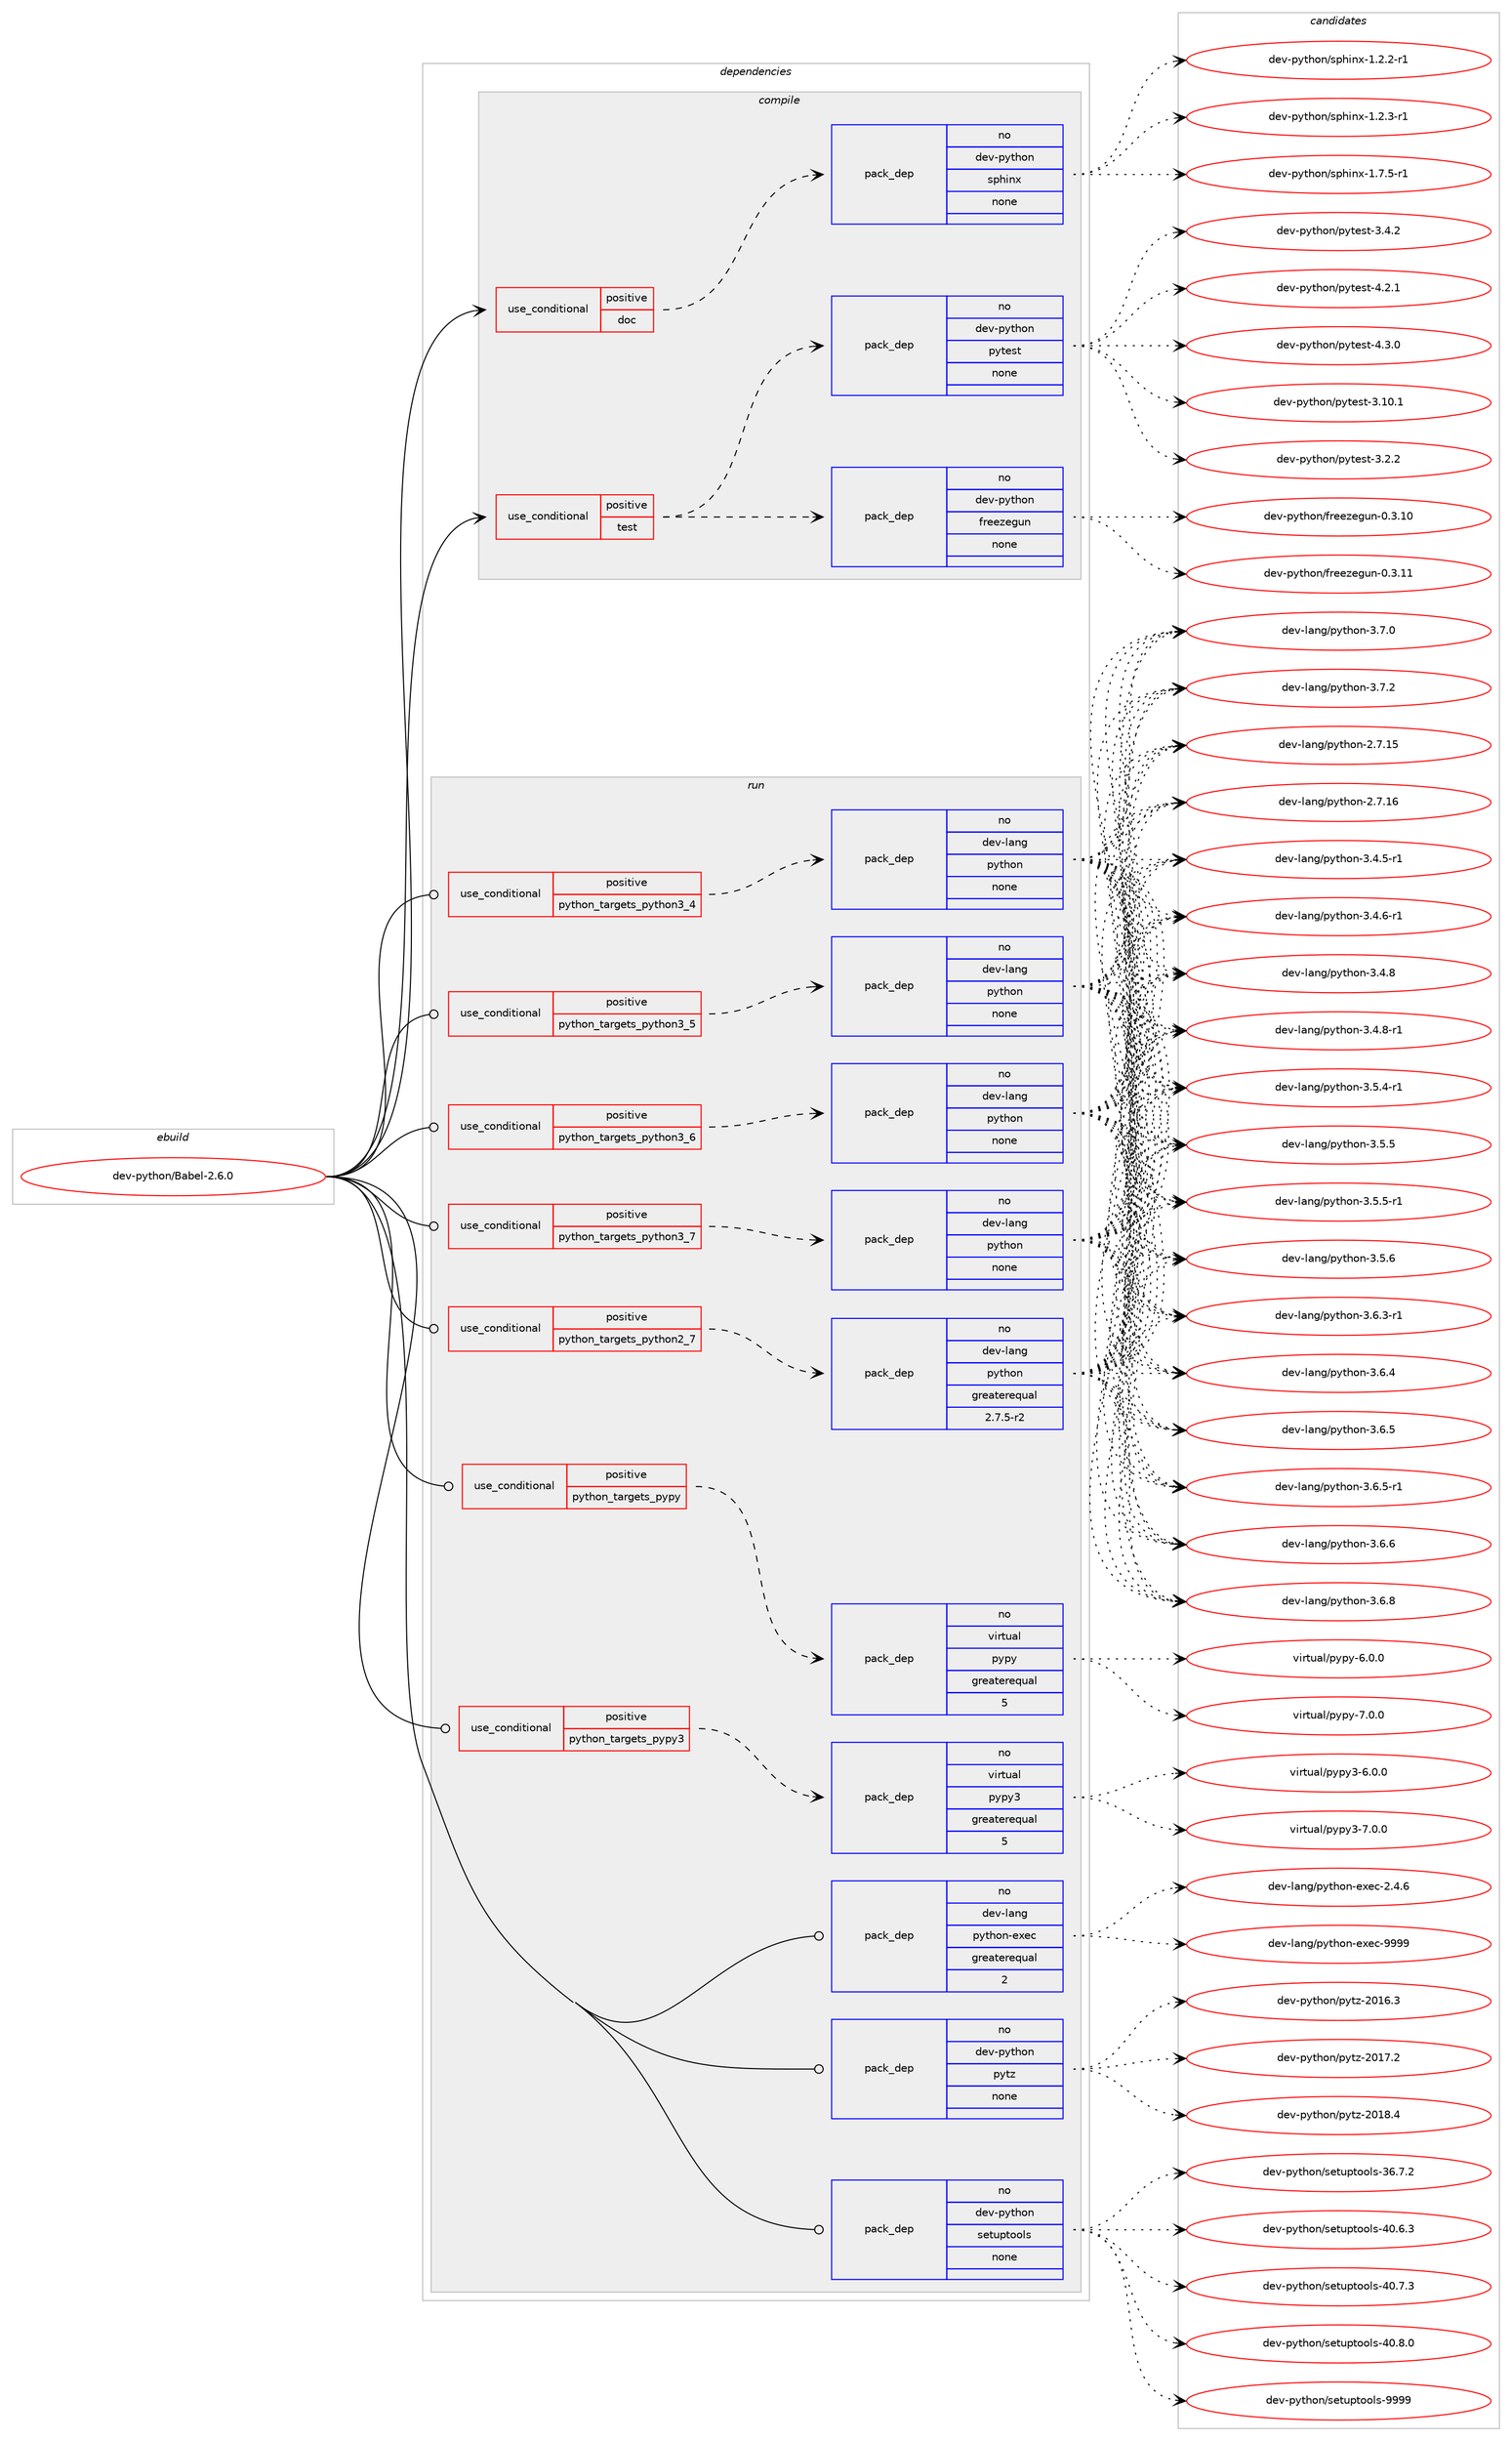 digraph prolog {

# *************
# Graph options
# *************

newrank=true;
concentrate=true;
compound=true;
graph [rankdir=LR,fontname=Helvetica,fontsize=10,ranksep=1.5];#, ranksep=2.5, nodesep=0.2];
edge  [arrowhead=vee];
node  [fontname=Helvetica,fontsize=10];

# **********
# The ebuild
# **********

subgraph cluster_leftcol {
color=gray;
rank=same;
label=<<i>ebuild</i>>;
id [label="dev-python/Babel-2.6.0", color=red, width=4, href="../dev-python/Babel-2.6.0.svg"];
}

# ****************
# The dependencies
# ****************

subgraph cluster_midcol {
color=gray;
label=<<i>dependencies</i>>;
subgraph cluster_compile {
fillcolor="#eeeeee";
style=filled;
label=<<i>compile</i>>;
subgraph cond370222 {
dependency1396554 [label=<<TABLE BORDER="0" CELLBORDER="1" CELLSPACING="0" CELLPADDING="4"><TR><TD ROWSPAN="3" CELLPADDING="10">use_conditional</TD></TR><TR><TD>positive</TD></TR><TR><TD>doc</TD></TR></TABLE>>, shape=none, color=red];
subgraph pack1003108 {
dependency1396555 [label=<<TABLE BORDER="0" CELLBORDER="1" CELLSPACING="0" CELLPADDING="4" WIDTH="220"><TR><TD ROWSPAN="6" CELLPADDING="30">pack_dep</TD></TR><TR><TD WIDTH="110">no</TD></TR><TR><TD>dev-python</TD></TR><TR><TD>sphinx</TD></TR><TR><TD>none</TD></TR><TR><TD></TD></TR></TABLE>>, shape=none, color=blue];
}
dependency1396554:e -> dependency1396555:w [weight=20,style="dashed",arrowhead="vee"];
}
id:e -> dependency1396554:w [weight=20,style="solid",arrowhead="vee"];
subgraph cond370223 {
dependency1396556 [label=<<TABLE BORDER="0" CELLBORDER="1" CELLSPACING="0" CELLPADDING="4"><TR><TD ROWSPAN="3" CELLPADDING="10">use_conditional</TD></TR><TR><TD>positive</TD></TR><TR><TD>test</TD></TR></TABLE>>, shape=none, color=red];
subgraph pack1003109 {
dependency1396557 [label=<<TABLE BORDER="0" CELLBORDER="1" CELLSPACING="0" CELLPADDING="4" WIDTH="220"><TR><TD ROWSPAN="6" CELLPADDING="30">pack_dep</TD></TR><TR><TD WIDTH="110">no</TD></TR><TR><TD>dev-python</TD></TR><TR><TD>freezegun</TD></TR><TR><TD>none</TD></TR><TR><TD></TD></TR></TABLE>>, shape=none, color=blue];
}
dependency1396556:e -> dependency1396557:w [weight=20,style="dashed",arrowhead="vee"];
subgraph pack1003110 {
dependency1396558 [label=<<TABLE BORDER="0" CELLBORDER="1" CELLSPACING="0" CELLPADDING="4" WIDTH="220"><TR><TD ROWSPAN="6" CELLPADDING="30">pack_dep</TD></TR><TR><TD WIDTH="110">no</TD></TR><TR><TD>dev-python</TD></TR><TR><TD>pytest</TD></TR><TR><TD>none</TD></TR><TR><TD></TD></TR></TABLE>>, shape=none, color=blue];
}
dependency1396556:e -> dependency1396558:w [weight=20,style="dashed",arrowhead="vee"];
}
id:e -> dependency1396556:w [weight=20,style="solid",arrowhead="vee"];
}
subgraph cluster_compileandrun {
fillcolor="#eeeeee";
style=filled;
label=<<i>compile and run</i>>;
}
subgraph cluster_run {
fillcolor="#eeeeee";
style=filled;
label=<<i>run</i>>;
subgraph cond370224 {
dependency1396559 [label=<<TABLE BORDER="0" CELLBORDER="1" CELLSPACING="0" CELLPADDING="4"><TR><TD ROWSPAN="3" CELLPADDING="10">use_conditional</TD></TR><TR><TD>positive</TD></TR><TR><TD>python_targets_pypy</TD></TR></TABLE>>, shape=none, color=red];
subgraph pack1003111 {
dependency1396560 [label=<<TABLE BORDER="0" CELLBORDER="1" CELLSPACING="0" CELLPADDING="4" WIDTH="220"><TR><TD ROWSPAN="6" CELLPADDING="30">pack_dep</TD></TR><TR><TD WIDTH="110">no</TD></TR><TR><TD>virtual</TD></TR><TR><TD>pypy</TD></TR><TR><TD>greaterequal</TD></TR><TR><TD>5</TD></TR></TABLE>>, shape=none, color=blue];
}
dependency1396559:e -> dependency1396560:w [weight=20,style="dashed",arrowhead="vee"];
}
id:e -> dependency1396559:w [weight=20,style="solid",arrowhead="odot"];
subgraph cond370225 {
dependency1396561 [label=<<TABLE BORDER="0" CELLBORDER="1" CELLSPACING="0" CELLPADDING="4"><TR><TD ROWSPAN="3" CELLPADDING="10">use_conditional</TD></TR><TR><TD>positive</TD></TR><TR><TD>python_targets_pypy3</TD></TR></TABLE>>, shape=none, color=red];
subgraph pack1003112 {
dependency1396562 [label=<<TABLE BORDER="0" CELLBORDER="1" CELLSPACING="0" CELLPADDING="4" WIDTH="220"><TR><TD ROWSPAN="6" CELLPADDING="30">pack_dep</TD></TR><TR><TD WIDTH="110">no</TD></TR><TR><TD>virtual</TD></TR><TR><TD>pypy3</TD></TR><TR><TD>greaterequal</TD></TR><TR><TD>5</TD></TR></TABLE>>, shape=none, color=blue];
}
dependency1396561:e -> dependency1396562:w [weight=20,style="dashed",arrowhead="vee"];
}
id:e -> dependency1396561:w [weight=20,style="solid",arrowhead="odot"];
subgraph cond370226 {
dependency1396563 [label=<<TABLE BORDER="0" CELLBORDER="1" CELLSPACING="0" CELLPADDING="4"><TR><TD ROWSPAN="3" CELLPADDING="10">use_conditional</TD></TR><TR><TD>positive</TD></TR><TR><TD>python_targets_python2_7</TD></TR></TABLE>>, shape=none, color=red];
subgraph pack1003113 {
dependency1396564 [label=<<TABLE BORDER="0" CELLBORDER="1" CELLSPACING="0" CELLPADDING="4" WIDTH="220"><TR><TD ROWSPAN="6" CELLPADDING="30">pack_dep</TD></TR><TR><TD WIDTH="110">no</TD></TR><TR><TD>dev-lang</TD></TR><TR><TD>python</TD></TR><TR><TD>greaterequal</TD></TR><TR><TD>2.7.5-r2</TD></TR></TABLE>>, shape=none, color=blue];
}
dependency1396563:e -> dependency1396564:w [weight=20,style="dashed",arrowhead="vee"];
}
id:e -> dependency1396563:w [weight=20,style="solid",arrowhead="odot"];
subgraph cond370227 {
dependency1396565 [label=<<TABLE BORDER="0" CELLBORDER="1" CELLSPACING="0" CELLPADDING="4"><TR><TD ROWSPAN="3" CELLPADDING="10">use_conditional</TD></TR><TR><TD>positive</TD></TR><TR><TD>python_targets_python3_4</TD></TR></TABLE>>, shape=none, color=red];
subgraph pack1003114 {
dependency1396566 [label=<<TABLE BORDER="0" CELLBORDER="1" CELLSPACING="0" CELLPADDING="4" WIDTH="220"><TR><TD ROWSPAN="6" CELLPADDING="30">pack_dep</TD></TR><TR><TD WIDTH="110">no</TD></TR><TR><TD>dev-lang</TD></TR><TR><TD>python</TD></TR><TR><TD>none</TD></TR><TR><TD></TD></TR></TABLE>>, shape=none, color=blue];
}
dependency1396565:e -> dependency1396566:w [weight=20,style="dashed",arrowhead="vee"];
}
id:e -> dependency1396565:w [weight=20,style="solid",arrowhead="odot"];
subgraph cond370228 {
dependency1396567 [label=<<TABLE BORDER="0" CELLBORDER="1" CELLSPACING="0" CELLPADDING="4"><TR><TD ROWSPAN="3" CELLPADDING="10">use_conditional</TD></TR><TR><TD>positive</TD></TR><TR><TD>python_targets_python3_5</TD></TR></TABLE>>, shape=none, color=red];
subgraph pack1003115 {
dependency1396568 [label=<<TABLE BORDER="0" CELLBORDER="1" CELLSPACING="0" CELLPADDING="4" WIDTH="220"><TR><TD ROWSPAN="6" CELLPADDING="30">pack_dep</TD></TR><TR><TD WIDTH="110">no</TD></TR><TR><TD>dev-lang</TD></TR><TR><TD>python</TD></TR><TR><TD>none</TD></TR><TR><TD></TD></TR></TABLE>>, shape=none, color=blue];
}
dependency1396567:e -> dependency1396568:w [weight=20,style="dashed",arrowhead="vee"];
}
id:e -> dependency1396567:w [weight=20,style="solid",arrowhead="odot"];
subgraph cond370229 {
dependency1396569 [label=<<TABLE BORDER="0" CELLBORDER="1" CELLSPACING="0" CELLPADDING="4"><TR><TD ROWSPAN="3" CELLPADDING="10">use_conditional</TD></TR><TR><TD>positive</TD></TR><TR><TD>python_targets_python3_6</TD></TR></TABLE>>, shape=none, color=red];
subgraph pack1003116 {
dependency1396570 [label=<<TABLE BORDER="0" CELLBORDER="1" CELLSPACING="0" CELLPADDING="4" WIDTH="220"><TR><TD ROWSPAN="6" CELLPADDING="30">pack_dep</TD></TR><TR><TD WIDTH="110">no</TD></TR><TR><TD>dev-lang</TD></TR><TR><TD>python</TD></TR><TR><TD>none</TD></TR><TR><TD></TD></TR></TABLE>>, shape=none, color=blue];
}
dependency1396569:e -> dependency1396570:w [weight=20,style="dashed",arrowhead="vee"];
}
id:e -> dependency1396569:w [weight=20,style="solid",arrowhead="odot"];
subgraph cond370230 {
dependency1396571 [label=<<TABLE BORDER="0" CELLBORDER="1" CELLSPACING="0" CELLPADDING="4"><TR><TD ROWSPAN="3" CELLPADDING="10">use_conditional</TD></TR><TR><TD>positive</TD></TR><TR><TD>python_targets_python3_7</TD></TR></TABLE>>, shape=none, color=red];
subgraph pack1003117 {
dependency1396572 [label=<<TABLE BORDER="0" CELLBORDER="1" CELLSPACING="0" CELLPADDING="4" WIDTH="220"><TR><TD ROWSPAN="6" CELLPADDING="30">pack_dep</TD></TR><TR><TD WIDTH="110">no</TD></TR><TR><TD>dev-lang</TD></TR><TR><TD>python</TD></TR><TR><TD>none</TD></TR><TR><TD></TD></TR></TABLE>>, shape=none, color=blue];
}
dependency1396571:e -> dependency1396572:w [weight=20,style="dashed",arrowhead="vee"];
}
id:e -> dependency1396571:w [weight=20,style="solid",arrowhead="odot"];
subgraph pack1003118 {
dependency1396573 [label=<<TABLE BORDER="0" CELLBORDER="1" CELLSPACING="0" CELLPADDING="4" WIDTH="220"><TR><TD ROWSPAN="6" CELLPADDING="30">pack_dep</TD></TR><TR><TD WIDTH="110">no</TD></TR><TR><TD>dev-lang</TD></TR><TR><TD>python-exec</TD></TR><TR><TD>greaterequal</TD></TR><TR><TD>2</TD></TR></TABLE>>, shape=none, color=blue];
}
id:e -> dependency1396573:w [weight=20,style="solid",arrowhead="odot"];
subgraph pack1003119 {
dependency1396574 [label=<<TABLE BORDER="0" CELLBORDER="1" CELLSPACING="0" CELLPADDING="4" WIDTH="220"><TR><TD ROWSPAN="6" CELLPADDING="30">pack_dep</TD></TR><TR><TD WIDTH="110">no</TD></TR><TR><TD>dev-python</TD></TR><TR><TD>pytz</TD></TR><TR><TD>none</TD></TR><TR><TD></TD></TR></TABLE>>, shape=none, color=blue];
}
id:e -> dependency1396574:w [weight=20,style="solid",arrowhead="odot"];
subgraph pack1003120 {
dependency1396575 [label=<<TABLE BORDER="0" CELLBORDER="1" CELLSPACING="0" CELLPADDING="4" WIDTH="220"><TR><TD ROWSPAN="6" CELLPADDING="30">pack_dep</TD></TR><TR><TD WIDTH="110">no</TD></TR><TR><TD>dev-python</TD></TR><TR><TD>setuptools</TD></TR><TR><TD>none</TD></TR><TR><TD></TD></TR></TABLE>>, shape=none, color=blue];
}
id:e -> dependency1396575:w [weight=20,style="solid",arrowhead="odot"];
}
}

# **************
# The candidates
# **************

subgraph cluster_choices {
rank=same;
color=gray;
label=<<i>candidates</i>>;

subgraph choice1003108 {
color=black;
nodesep=1;
choice10010111845112121116104111110471151121041051101204549465046504511449 [label="dev-python/sphinx-1.2.2-r1", color=red, width=4,href="../dev-python/sphinx-1.2.2-r1.svg"];
choice10010111845112121116104111110471151121041051101204549465046514511449 [label="dev-python/sphinx-1.2.3-r1", color=red, width=4,href="../dev-python/sphinx-1.2.3-r1.svg"];
choice10010111845112121116104111110471151121041051101204549465546534511449 [label="dev-python/sphinx-1.7.5-r1", color=red, width=4,href="../dev-python/sphinx-1.7.5-r1.svg"];
dependency1396555:e -> choice10010111845112121116104111110471151121041051101204549465046504511449:w [style=dotted,weight="100"];
dependency1396555:e -> choice10010111845112121116104111110471151121041051101204549465046514511449:w [style=dotted,weight="100"];
dependency1396555:e -> choice10010111845112121116104111110471151121041051101204549465546534511449:w [style=dotted,weight="100"];
}
subgraph choice1003109 {
color=black;
nodesep=1;
choice100101118451121211161041111104710211410110112210110311711045484651464948 [label="dev-python/freezegun-0.3.10", color=red, width=4,href="../dev-python/freezegun-0.3.10.svg"];
choice100101118451121211161041111104710211410110112210110311711045484651464949 [label="dev-python/freezegun-0.3.11", color=red, width=4,href="../dev-python/freezegun-0.3.11.svg"];
dependency1396557:e -> choice100101118451121211161041111104710211410110112210110311711045484651464948:w [style=dotted,weight="100"];
dependency1396557:e -> choice100101118451121211161041111104710211410110112210110311711045484651464949:w [style=dotted,weight="100"];
}
subgraph choice1003110 {
color=black;
nodesep=1;
choice100101118451121211161041111104711212111610111511645514649484649 [label="dev-python/pytest-3.10.1", color=red, width=4,href="../dev-python/pytest-3.10.1.svg"];
choice1001011184511212111610411111047112121116101115116455146504650 [label="dev-python/pytest-3.2.2", color=red, width=4,href="../dev-python/pytest-3.2.2.svg"];
choice1001011184511212111610411111047112121116101115116455146524650 [label="dev-python/pytest-3.4.2", color=red, width=4,href="../dev-python/pytest-3.4.2.svg"];
choice1001011184511212111610411111047112121116101115116455246504649 [label="dev-python/pytest-4.2.1", color=red, width=4,href="../dev-python/pytest-4.2.1.svg"];
choice1001011184511212111610411111047112121116101115116455246514648 [label="dev-python/pytest-4.3.0", color=red, width=4,href="../dev-python/pytest-4.3.0.svg"];
dependency1396558:e -> choice100101118451121211161041111104711212111610111511645514649484649:w [style=dotted,weight="100"];
dependency1396558:e -> choice1001011184511212111610411111047112121116101115116455146504650:w [style=dotted,weight="100"];
dependency1396558:e -> choice1001011184511212111610411111047112121116101115116455146524650:w [style=dotted,weight="100"];
dependency1396558:e -> choice1001011184511212111610411111047112121116101115116455246504649:w [style=dotted,weight="100"];
dependency1396558:e -> choice1001011184511212111610411111047112121116101115116455246514648:w [style=dotted,weight="100"];
}
subgraph choice1003111 {
color=black;
nodesep=1;
choice1181051141161179710847112121112121455446484648 [label="virtual/pypy-6.0.0", color=red, width=4,href="../virtual/pypy-6.0.0.svg"];
choice1181051141161179710847112121112121455546484648 [label="virtual/pypy-7.0.0", color=red, width=4,href="../virtual/pypy-7.0.0.svg"];
dependency1396560:e -> choice1181051141161179710847112121112121455446484648:w [style=dotted,weight="100"];
dependency1396560:e -> choice1181051141161179710847112121112121455546484648:w [style=dotted,weight="100"];
}
subgraph choice1003112 {
color=black;
nodesep=1;
choice118105114116117971084711212111212151455446484648 [label="virtual/pypy3-6.0.0", color=red, width=4,href="../virtual/pypy3-6.0.0.svg"];
choice118105114116117971084711212111212151455546484648 [label="virtual/pypy3-7.0.0", color=red, width=4,href="../virtual/pypy3-7.0.0.svg"];
dependency1396562:e -> choice118105114116117971084711212111212151455446484648:w [style=dotted,weight="100"];
dependency1396562:e -> choice118105114116117971084711212111212151455546484648:w [style=dotted,weight="100"];
}
subgraph choice1003113 {
color=black;
nodesep=1;
choice10010111845108971101034711212111610411111045504655464953 [label="dev-lang/python-2.7.15", color=red, width=4,href="../dev-lang/python-2.7.15.svg"];
choice10010111845108971101034711212111610411111045504655464954 [label="dev-lang/python-2.7.16", color=red, width=4,href="../dev-lang/python-2.7.16.svg"];
choice1001011184510897110103471121211161041111104551465246534511449 [label="dev-lang/python-3.4.5-r1", color=red, width=4,href="../dev-lang/python-3.4.5-r1.svg"];
choice1001011184510897110103471121211161041111104551465246544511449 [label="dev-lang/python-3.4.6-r1", color=red, width=4,href="../dev-lang/python-3.4.6-r1.svg"];
choice100101118451089711010347112121116104111110455146524656 [label="dev-lang/python-3.4.8", color=red, width=4,href="../dev-lang/python-3.4.8.svg"];
choice1001011184510897110103471121211161041111104551465246564511449 [label="dev-lang/python-3.4.8-r1", color=red, width=4,href="../dev-lang/python-3.4.8-r1.svg"];
choice1001011184510897110103471121211161041111104551465346524511449 [label="dev-lang/python-3.5.4-r1", color=red, width=4,href="../dev-lang/python-3.5.4-r1.svg"];
choice100101118451089711010347112121116104111110455146534653 [label="dev-lang/python-3.5.5", color=red, width=4,href="../dev-lang/python-3.5.5.svg"];
choice1001011184510897110103471121211161041111104551465346534511449 [label="dev-lang/python-3.5.5-r1", color=red, width=4,href="../dev-lang/python-3.5.5-r1.svg"];
choice100101118451089711010347112121116104111110455146534654 [label="dev-lang/python-3.5.6", color=red, width=4,href="../dev-lang/python-3.5.6.svg"];
choice1001011184510897110103471121211161041111104551465446514511449 [label="dev-lang/python-3.6.3-r1", color=red, width=4,href="../dev-lang/python-3.6.3-r1.svg"];
choice100101118451089711010347112121116104111110455146544652 [label="dev-lang/python-3.6.4", color=red, width=4,href="../dev-lang/python-3.6.4.svg"];
choice100101118451089711010347112121116104111110455146544653 [label="dev-lang/python-3.6.5", color=red, width=4,href="../dev-lang/python-3.6.5.svg"];
choice1001011184510897110103471121211161041111104551465446534511449 [label="dev-lang/python-3.6.5-r1", color=red, width=4,href="../dev-lang/python-3.6.5-r1.svg"];
choice100101118451089711010347112121116104111110455146544654 [label="dev-lang/python-3.6.6", color=red, width=4,href="../dev-lang/python-3.6.6.svg"];
choice100101118451089711010347112121116104111110455146544656 [label="dev-lang/python-3.6.8", color=red, width=4,href="../dev-lang/python-3.6.8.svg"];
choice100101118451089711010347112121116104111110455146554648 [label="dev-lang/python-3.7.0", color=red, width=4,href="../dev-lang/python-3.7.0.svg"];
choice100101118451089711010347112121116104111110455146554650 [label="dev-lang/python-3.7.2", color=red, width=4,href="../dev-lang/python-3.7.2.svg"];
dependency1396564:e -> choice10010111845108971101034711212111610411111045504655464953:w [style=dotted,weight="100"];
dependency1396564:e -> choice10010111845108971101034711212111610411111045504655464954:w [style=dotted,weight="100"];
dependency1396564:e -> choice1001011184510897110103471121211161041111104551465246534511449:w [style=dotted,weight="100"];
dependency1396564:e -> choice1001011184510897110103471121211161041111104551465246544511449:w [style=dotted,weight="100"];
dependency1396564:e -> choice100101118451089711010347112121116104111110455146524656:w [style=dotted,weight="100"];
dependency1396564:e -> choice1001011184510897110103471121211161041111104551465246564511449:w [style=dotted,weight="100"];
dependency1396564:e -> choice1001011184510897110103471121211161041111104551465346524511449:w [style=dotted,weight="100"];
dependency1396564:e -> choice100101118451089711010347112121116104111110455146534653:w [style=dotted,weight="100"];
dependency1396564:e -> choice1001011184510897110103471121211161041111104551465346534511449:w [style=dotted,weight="100"];
dependency1396564:e -> choice100101118451089711010347112121116104111110455146534654:w [style=dotted,weight="100"];
dependency1396564:e -> choice1001011184510897110103471121211161041111104551465446514511449:w [style=dotted,weight="100"];
dependency1396564:e -> choice100101118451089711010347112121116104111110455146544652:w [style=dotted,weight="100"];
dependency1396564:e -> choice100101118451089711010347112121116104111110455146544653:w [style=dotted,weight="100"];
dependency1396564:e -> choice1001011184510897110103471121211161041111104551465446534511449:w [style=dotted,weight="100"];
dependency1396564:e -> choice100101118451089711010347112121116104111110455146544654:w [style=dotted,weight="100"];
dependency1396564:e -> choice100101118451089711010347112121116104111110455146544656:w [style=dotted,weight="100"];
dependency1396564:e -> choice100101118451089711010347112121116104111110455146554648:w [style=dotted,weight="100"];
dependency1396564:e -> choice100101118451089711010347112121116104111110455146554650:w [style=dotted,weight="100"];
}
subgraph choice1003114 {
color=black;
nodesep=1;
choice10010111845108971101034711212111610411111045504655464953 [label="dev-lang/python-2.7.15", color=red, width=4,href="../dev-lang/python-2.7.15.svg"];
choice10010111845108971101034711212111610411111045504655464954 [label="dev-lang/python-2.7.16", color=red, width=4,href="../dev-lang/python-2.7.16.svg"];
choice1001011184510897110103471121211161041111104551465246534511449 [label="dev-lang/python-3.4.5-r1", color=red, width=4,href="../dev-lang/python-3.4.5-r1.svg"];
choice1001011184510897110103471121211161041111104551465246544511449 [label="dev-lang/python-3.4.6-r1", color=red, width=4,href="../dev-lang/python-3.4.6-r1.svg"];
choice100101118451089711010347112121116104111110455146524656 [label="dev-lang/python-3.4.8", color=red, width=4,href="../dev-lang/python-3.4.8.svg"];
choice1001011184510897110103471121211161041111104551465246564511449 [label="dev-lang/python-3.4.8-r1", color=red, width=4,href="../dev-lang/python-3.4.8-r1.svg"];
choice1001011184510897110103471121211161041111104551465346524511449 [label="dev-lang/python-3.5.4-r1", color=red, width=4,href="../dev-lang/python-3.5.4-r1.svg"];
choice100101118451089711010347112121116104111110455146534653 [label="dev-lang/python-3.5.5", color=red, width=4,href="../dev-lang/python-3.5.5.svg"];
choice1001011184510897110103471121211161041111104551465346534511449 [label="dev-lang/python-3.5.5-r1", color=red, width=4,href="../dev-lang/python-3.5.5-r1.svg"];
choice100101118451089711010347112121116104111110455146534654 [label="dev-lang/python-3.5.6", color=red, width=4,href="../dev-lang/python-3.5.6.svg"];
choice1001011184510897110103471121211161041111104551465446514511449 [label="dev-lang/python-3.6.3-r1", color=red, width=4,href="../dev-lang/python-3.6.3-r1.svg"];
choice100101118451089711010347112121116104111110455146544652 [label="dev-lang/python-3.6.4", color=red, width=4,href="../dev-lang/python-3.6.4.svg"];
choice100101118451089711010347112121116104111110455146544653 [label="dev-lang/python-3.6.5", color=red, width=4,href="../dev-lang/python-3.6.5.svg"];
choice1001011184510897110103471121211161041111104551465446534511449 [label="dev-lang/python-3.6.5-r1", color=red, width=4,href="../dev-lang/python-3.6.5-r1.svg"];
choice100101118451089711010347112121116104111110455146544654 [label="dev-lang/python-3.6.6", color=red, width=4,href="../dev-lang/python-3.6.6.svg"];
choice100101118451089711010347112121116104111110455146544656 [label="dev-lang/python-3.6.8", color=red, width=4,href="../dev-lang/python-3.6.8.svg"];
choice100101118451089711010347112121116104111110455146554648 [label="dev-lang/python-3.7.0", color=red, width=4,href="../dev-lang/python-3.7.0.svg"];
choice100101118451089711010347112121116104111110455146554650 [label="dev-lang/python-3.7.2", color=red, width=4,href="../dev-lang/python-3.7.2.svg"];
dependency1396566:e -> choice10010111845108971101034711212111610411111045504655464953:w [style=dotted,weight="100"];
dependency1396566:e -> choice10010111845108971101034711212111610411111045504655464954:w [style=dotted,weight="100"];
dependency1396566:e -> choice1001011184510897110103471121211161041111104551465246534511449:w [style=dotted,weight="100"];
dependency1396566:e -> choice1001011184510897110103471121211161041111104551465246544511449:w [style=dotted,weight="100"];
dependency1396566:e -> choice100101118451089711010347112121116104111110455146524656:w [style=dotted,weight="100"];
dependency1396566:e -> choice1001011184510897110103471121211161041111104551465246564511449:w [style=dotted,weight="100"];
dependency1396566:e -> choice1001011184510897110103471121211161041111104551465346524511449:w [style=dotted,weight="100"];
dependency1396566:e -> choice100101118451089711010347112121116104111110455146534653:w [style=dotted,weight="100"];
dependency1396566:e -> choice1001011184510897110103471121211161041111104551465346534511449:w [style=dotted,weight="100"];
dependency1396566:e -> choice100101118451089711010347112121116104111110455146534654:w [style=dotted,weight="100"];
dependency1396566:e -> choice1001011184510897110103471121211161041111104551465446514511449:w [style=dotted,weight="100"];
dependency1396566:e -> choice100101118451089711010347112121116104111110455146544652:w [style=dotted,weight="100"];
dependency1396566:e -> choice100101118451089711010347112121116104111110455146544653:w [style=dotted,weight="100"];
dependency1396566:e -> choice1001011184510897110103471121211161041111104551465446534511449:w [style=dotted,weight="100"];
dependency1396566:e -> choice100101118451089711010347112121116104111110455146544654:w [style=dotted,weight="100"];
dependency1396566:e -> choice100101118451089711010347112121116104111110455146544656:w [style=dotted,weight="100"];
dependency1396566:e -> choice100101118451089711010347112121116104111110455146554648:w [style=dotted,weight="100"];
dependency1396566:e -> choice100101118451089711010347112121116104111110455146554650:w [style=dotted,weight="100"];
}
subgraph choice1003115 {
color=black;
nodesep=1;
choice10010111845108971101034711212111610411111045504655464953 [label="dev-lang/python-2.7.15", color=red, width=4,href="../dev-lang/python-2.7.15.svg"];
choice10010111845108971101034711212111610411111045504655464954 [label="dev-lang/python-2.7.16", color=red, width=4,href="../dev-lang/python-2.7.16.svg"];
choice1001011184510897110103471121211161041111104551465246534511449 [label="dev-lang/python-3.4.5-r1", color=red, width=4,href="../dev-lang/python-3.4.5-r1.svg"];
choice1001011184510897110103471121211161041111104551465246544511449 [label="dev-lang/python-3.4.6-r1", color=red, width=4,href="../dev-lang/python-3.4.6-r1.svg"];
choice100101118451089711010347112121116104111110455146524656 [label="dev-lang/python-3.4.8", color=red, width=4,href="../dev-lang/python-3.4.8.svg"];
choice1001011184510897110103471121211161041111104551465246564511449 [label="dev-lang/python-3.4.8-r1", color=red, width=4,href="../dev-lang/python-3.4.8-r1.svg"];
choice1001011184510897110103471121211161041111104551465346524511449 [label="dev-lang/python-3.5.4-r1", color=red, width=4,href="../dev-lang/python-3.5.4-r1.svg"];
choice100101118451089711010347112121116104111110455146534653 [label="dev-lang/python-3.5.5", color=red, width=4,href="../dev-lang/python-3.5.5.svg"];
choice1001011184510897110103471121211161041111104551465346534511449 [label="dev-lang/python-3.5.5-r1", color=red, width=4,href="../dev-lang/python-3.5.5-r1.svg"];
choice100101118451089711010347112121116104111110455146534654 [label="dev-lang/python-3.5.6", color=red, width=4,href="../dev-lang/python-3.5.6.svg"];
choice1001011184510897110103471121211161041111104551465446514511449 [label="dev-lang/python-3.6.3-r1", color=red, width=4,href="../dev-lang/python-3.6.3-r1.svg"];
choice100101118451089711010347112121116104111110455146544652 [label="dev-lang/python-3.6.4", color=red, width=4,href="../dev-lang/python-3.6.4.svg"];
choice100101118451089711010347112121116104111110455146544653 [label="dev-lang/python-3.6.5", color=red, width=4,href="../dev-lang/python-3.6.5.svg"];
choice1001011184510897110103471121211161041111104551465446534511449 [label="dev-lang/python-3.6.5-r1", color=red, width=4,href="../dev-lang/python-3.6.5-r1.svg"];
choice100101118451089711010347112121116104111110455146544654 [label="dev-lang/python-3.6.6", color=red, width=4,href="../dev-lang/python-3.6.6.svg"];
choice100101118451089711010347112121116104111110455146544656 [label="dev-lang/python-3.6.8", color=red, width=4,href="../dev-lang/python-3.6.8.svg"];
choice100101118451089711010347112121116104111110455146554648 [label="dev-lang/python-3.7.0", color=red, width=4,href="../dev-lang/python-3.7.0.svg"];
choice100101118451089711010347112121116104111110455146554650 [label="dev-lang/python-3.7.2", color=red, width=4,href="../dev-lang/python-3.7.2.svg"];
dependency1396568:e -> choice10010111845108971101034711212111610411111045504655464953:w [style=dotted,weight="100"];
dependency1396568:e -> choice10010111845108971101034711212111610411111045504655464954:w [style=dotted,weight="100"];
dependency1396568:e -> choice1001011184510897110103471121211161041111104551465246534511449:w [style=dotted,weight="100"];
dependency1396568:e -> choice1001011184510897110103471121211161041111104551465246544511449:w [style=dotted,weight="100"];
dependency1396568:e -> choice100101118451089711010347112121116104111110455146524656:w [style=dotted,weight="100"];
dependency1396568:e -> choice1001011184510897110103471121211161041111104551465246564511449:w [style=dotted,weight="100"];
dependency1396568:e -> choice1001011184510897110103471121211161041111104551465346524511449:w [style=dotted,weight="100"];
dependency1396568:e -> choice100101118451089711010347112121116104111110455146534653:w [style=dotted,weight="100"];
dependency1396568:e -> choice1001011184510897110103471121211161041111104551465346534511449:w [style=dotted,weight="100"];
dependency1396568:e -> choice100101118451089711010347112121116104111110455146534654:w [style=dotted,weight="100"];
dependency1396568:e -> choice1001011184510897110103471121211161041111104551465446514511449:w [style=dotted,weight="100"];
dependency1396568:e -> choice100101118451089711010347112121116104111110455146544652:w [style=dotted,weight="100"];
dependency1396568:e -> choice100101118451089711010347112121116104111110455146544653:w [style=dotted,weight="100"];
dependency1396568:e -> choice1001011184510897110103471121211161041111104551465446534511449:w [style=dotted,weight="100"];
dependency1396568:e -> choice100101118451089711010347112121116104111110455146544654:w [style=dotted,weight="100"];
dependency1396568:e -> choice100101118451089711010347112121116104111110455146544656:w [style=dotted,weight="100"];
dependency1396568:e -> choice100101118451089711010347112121116104111110455146554648:w [style=dotted,weight="100"];
dependency1396568:e -> choice100101118451089711010347112121116104111110455146554650:w [style=dotted,weight="100"];
}
subgraph choice1003116 {
color=black;
nodesep=1;
choice10010111845108971101034711212111610411111045504655464953 [label="dev-lang/python-2.7.15", color=red, width=4,href="../dev-lang/python-2.7.15.svg"];
choice10010111845108971101034711212111610411111045504655464954 [label="dev-lang/python-2.7.16", color=red, width=4,href="../dev-lang/python-2.7.16.svg"];
choice1001011184510897110103471121211161041111104551465246534511449 [label="dev-lang/python-3.4.5-r1", color=red, width=4,href="../dev-lang/python-3.4.5-r1.svg"];
choice1001011184510897110103471121211161041111104551465246544511449 [label="dev-lang/python-3.4.6-r1", color=red, width=4,href="../dev-lang/python-3.4.6-r1.svg"];
choice100101118451089711010347112121116104111110455146524656 [label="dev-lang/python-3.4.8", color=red, width=4,href="../dev-lang/python-3.4.8.svg"];
choice1001011184510897110103471121211161041111104551465246564511449 [label="dev-lang/python-3.4.8-r1", color=red, width=4,href="../dev-lang/python-3.4.8-r1.svg"];
choice1001011184510897110103471121211161041111104551465346524511449 [label="dev-lang/python-3.5.4-r1", color=red, width=4,href="../dev-lang/python-3.5.4-r1.svg"];
choice100101118451089711010347112121116104111110455146534653 [label="dev-lang/python-3.5.5", color=red, width=4,href="../dev-lang/python-3.5.5.svg"];
choice1001011184510897110103471121211161041111104551465346534511449 [label="dev-lang/python-3.5.5-r1", color=red, width=4,href="../dev-lang/python-3.5.5-r1.svg"];
choice100101118451089711010347112121116104111110455146534654 [label="dev-lang/python-3.5.6", color=red, width=4,href="../dev-lang/python-3.5.6.svg"];
choice1001011184510897110103471121211161041111104551465446514511449 [label="dev-lang/python-3.6.3-r1", color=red, width=4,href="../dev-lang/python-3.6.3-r1.svg"];
choice100101118451089711010347112121116104111110455146544652 [label="dev-lang/python-3.6.4", color=red, width=4,href="../dev-lang/python-3.6.4.svg"];
choice100101118451089711010347112121116104111110455146544653 [label="dev-lang/python-3.6.5", color=red, width=4,href="../dev-lang/python-3.6.5.svg"];
choice1001011184510897110103471121211161041111104551465446534511449 [label="dev-lang/python-3.6.5-r1", color=red, width=4,href="../dev-lang/python-3.6.5-r1.svg"];
choice100101118451089711010347112121116104111110455146544654 [label="dev-lang/python-3.6.6", color=red, width=4,href="../dev-lang/python-3.6.6.svg"];
choice100101118451089711010347112121116104111110455146544656 [label="dev-lang/python-3.6.8", color=red, width=4,href="../dev-lang/python-3.6.8.svg"];
choice100101118451089711010347112121116104111110455146554648 [label="dev-lang/python-3.7.0", color=red, width=4,href="../dev-lang/python-3.7.0.svg"];
choice100101118451089711010347112121116104111110455146554650 [label="dev-lang/python-3.7.2", color=red, width=4,href="../dev-lang/python-3.7.2.svg"];
dependency1396570:e -> choice10010111845108971101034711212111610411111045504655464953:w [style=dotted,weight="100"];
dependency1396570:e -> choice10010111845108971101034711212111610411111045504655464954:w [style=dotted,weight="100"];
dependency1396570:e -> choice1001011184510897110103471121211161041111104551465246534511449:w [style=dotted,weight="100"];
dependency1396570:e -> choice1001011184510897110103471121211161041111104551465246544511449:w [style=dotted,weight="100"];
dependency1396570:e -> choice100101118451089711010347112121116104111110455146524656:w [style=dotted,weight="100"];
dependency1396570:e -> choice1001011184510897110103471121211161041111104551465246564511449:w [style=dotted,weight="100"];
dependency1396570:e -> choice1001011184510897110103471121211161041111104551465346524511449:w [style=dotted,weight="100"];
dependency1396570:e -> choice100101118451089711010347112121116104111110455146534653:w [style=dotted,weight="100"];
dependency1396570:e -> choice1001011184510897110103471121211161041111104551465346534511449:w [style=dotted,weight="100"];
dependency1396570:e -> choice100101118451089711010347112121116104111110455146534654:w [style=dotted,weight="100"];
dependency1396570:e -> choice1001011184510897110103471121211161041111104551465446514511449:w [style=dotted,weight="100"];
dependency1396570:e -> choice100101118451089711010347112121116104111110455146544652:w [style=dotted,weight="100"];
dependency1396570:e -> choice100101118451089711010347112121116104111110455146544653:w [style=dotted,weight="100"];
dependency1396570:e -> choice1001011184510897110103471121211161041111104551465446534511449:w [style=dotted,weight="100"];
dependency1396570:e -> choice100101118451089711010347112121116104111110455146544654:w [style=dotted,weight="100"];
dependency1396570:e -> choice100101118451089711010347112121116104111110455146544656:w [style=dotted,weight="100"];
dependency1396570:e -> choice100101118451089711010347112121116104111110455146554648:w [style=dotted,weight="100"];
dependency1396570:e -> choice100101118451089711010347112121116104111110455146554650:w [style=dotted,weight="100"];
}
subgraph choice1003117 {
color=black;
nodesep=1;
choice10010111845108971101034711212111610411111045504655464953 [label="dev-lang/python-2.7.15", color=red, width=4,href="../dev-lang/python-2.7.15.svg"];
choice10010111845108971101034711212111610411111045504655464954 [label="dev-lang/python-2.7.16", color=red, width=4,href="../dev-lang/python-2.7.16.svg"];
choice1001011184510897110103471121211161041111104551465246534511449 [label="dev-lang/python-3.4.5-r1", color=red, width=4,href="../dev-lang/python-3.4.5-r1.svg"];
choice1001011184510897110103471121211161041111104551465246544511449 [label="dev-lang/python-3.4.6-r1", color=red, width=4,href="../dev-lang/python-3.4.6-r1.svg"];
choice100101118451089711010347112121116104111110455146524656 [label="dev-lang/python-3.4.8", color=red, width=4,href="../dev-lang/python-3.4.8.svg"];
choice1001011184510897110103471121211161041111104551465246564511449 [label="dev-lang/python-3.4.8-r1", color=red, width=4,href="../dev-lang/python-3.4.8-r1.svg"];
choice1001011184510897110103471121211161041111104551465346524511449 [label="dev-lang/python-3.5.4-r1", color=red, width=4,href="../dev-lang/python-3.5.4-r1.svg"];
choice100101118451089711010347112121116104111110455146534653 [label="dev-lang/python-3.5.5", color=red, width=4,href="../dev-lang/python-3.5.5.svg"];
choice1001011184510897110103471121211161041111104551465346534511449 [label="dev-lang/python-3.5.5-r1", color=red, width=4,href="../dev-lang/python-3.5.5-r1.svg"];
choice100101118451089711010347112121116104111110455146534654 [label="dev-lang/python-3.5.6", color=red, width=4,href="../dev-lang/python-3.5.6.svg"];
choice1001011184510897110103471121211161041111104551465446514511449 [label="dev-lang/python-3.6.3-r1", color=red, width=4,href="../dev-lang/python-3.6.3-r1.svg"];
choice100101118451089711010347112121116104111110455146544652 [label="dev-lang/python-3.6.4", color=red, width=4,href="../dev-lang/python-3.6.4.svg"];
choice100101118451089711010347112121116104111110455146544653 [label="dev-lang/python-3.6.5", color=red, width=4,href="../dev-lang/python-3.6.5.svg"];
choice1001011184510897110103471121211161041111104551465446534511449 [label="dev-lang/python-3.6.5-r1", color=red, width=4,href="../dev-lang/python-3.6.5-r1.svg"];
choice100101118451089711010347112121116104111110455146544654 [label="dev-lang/python-3.6.6", color=red, width=4,href="../dev-lang/python-3.6.6.svg"];
choice100101118451089711010347112121116104111110455146544656 [label="dev-lang/python-3.6.8", color=red, width=4,href="../dev-lang/python-3.6.8.svg"];
choice100101118451089711010347112121116104111110455146554648 [label="dev-lang/python-3.7.0", color=red, width=4,href="../dev-lang/python-3.7.0.svg"];
choice100101118451089711010347112121116104111110455146554650 [label="dev-lang/python-3.7.2", color=red, width=4,href="../dev-lang/python-3.7.2.svg"];
dependency1396572:e -> choice10010111845108971101034711212111610411111045504655464953:w [style=dotted,weight="100"];
dependency1396572:e -> choice10010111845108971101034711212111610411111045504655464954:w [style=dotted,weight="100"];
dependency1396572:e -> choice1001011184510897110103471121211161041111104551465246534511449:w [style=dotted,weight="100"];
dependency1396572:e -> choice1001011184510897110103471121211161041111104551465246544511449:w [style=dotted,weight="100"];
dependency1396572:e -> choice100101118451089711010347112121116104111110455146524656:w [style=dotted,weight="100"];
dependency1396572:e -> choice1001011184510897110103471121211161041111104551465246564511449:w [style=dotted,weight="100"];
dependency1396572:e -> choice1001011184510897110103471121211161041111104551465346524511449:w [style=dotted,weight="100"];
dependency1396572:e -> choice100101118451089711010347112121116104111110455146534653:w [style=dotted,weight="100"];
dependency1396572:e -> choice1001011184510897110103471121211161041111104551465346534511449:w [style=dotted,weight="100"];
dependency1396572:e -> choice100101118451089711010347112121116104111110455146534654:w [style=dotted,weight="100"];
dependency1396572:e -> choice1001011184510897110103471121211161041111104551465446514511449:w [style=dotted,weight="100"];
dependency1396572:e -> choice100101118451089711010347112121116104111110455146544652:w [style=dotted,weight="100"];
dependency1396572:e -> choice100101118451089711010347112121116104111110455146544653:w [style=dotted,weight="100"];
dependency1396572:e -> choice1001011184510897110103471121211161041111104551465446534511449:w [style=dotted,weight="100"];
dependency1396572:e -> choice100101118451089711010347112121116104111110455146544654:w [style=dotted,weight="100"];
dependency1396572:e -> choice100101118451089711010347112121116104111110455146544656:w [style=dotted,weight="100"];
dependency1396572:e -> choice100101118451089711010347112121116104111110455146554648:w [style=dotted,weight="100"];
dependency1396572:e -> choice100101118451089711010347112121116104111110455146554650:w [style=dotted,weight="100"];
}
subgraph choice1003118 {
color=black;
nodesep=1;
choice1001011184510897110103471121211161041111104510112010199455046524654 [label="dev-lang/python-exec-2.4.6", color=red, width=4,href="../dev-lang/python-exec-2.4.6.svg"];
choice10010111845108971101034711212111610411111045101120101994557575757 [label="dev-lang/python-exec-9999", color=red, width=4,href="../dev-lang/python-exec-9999.svg"];
dependency1396573:e -> choice1001011184510897110103471121211161041111104510112010199455046524654:w [style=dotted,weight="100"];
dependency1396573:e -> choice10010111845108971101034711212111610411111045101120101994557575757:w [style=dotted,weight="100"];
}
subgraph choice1003119 {
color=black;
nodesep=1;
choice100101118451121211161041111104711212111612245504849544651 [label="dev-python/pytz-2016.3", color=red, width=4,href="../dev-python/pytz-2016.3.svg"];
choice100101118451121211161041111104711212111612245504849554650 [label="dev-python/pytz-2017.2", color=red, width=4,href="../dev-python/pytz-2017.2.svg"];
choice100101118451121211161041111104711212111612245504849564652 [label="dev-python/pytz-2018.4", color=red, width=4,href="../dev-python/pytz-2018.4.svg"];
dependency1396574:e -> choice100101118451121211161041111104711212111612245504849544651:w [style=dotted,weight="100"];
dependency1396574:e -> choice100101118451121211161041111104711212111612245504849554650:w [style=dotted,weight="100"];
dependency1396574:e -> choice100101118451121211161041111104711212111612245504849564652:w [style=dotted,weight="100"];
}
subgraph choice1003120 {
color=black;
nodesep=1;
choice100101118451121211161041111104711510111611711211611111110811545515446554650 [label="dev-python/setuptools-36.7.2", color=red, width=4,href="../dev-python/setuptools-36.7.2.svg"];
choice100101118451121211161041111104711510111611711211611111110811545524846544651 [label="dev-python/setuptools-40.6.3", color=red, width=4,href="../dev-python/setuptools-40.6.3.svg"];
choice100101118451121211161041111104711510111611711211611111110811545524846554651 [label="dev-python/setuptools-40.7.3", color=red, width=4,href="../dev-python/setuptools-40.7.3.svg"];
choice100101118451121211161041111104711510111611711211611111110811545524846564648 [label="dev-python/setuptools-40.8.0", color=red, width=4,href="../dev-python/setuptools-40.8.0.svg"];
choice10010111845112121116104111110471151011161171121161111111081154557575757 [label="dev-python/setuptools-9999", color=red, width=4,href="../dev-python/setuptools-9999.svg"];
dependency1396575:e -> choice100101118451121211161041111104711510111611711211611111110811545515446554650:w [style=dotted,weight="100"];
dependency1396575:e -> choice100101118451121211161041111104711510111611711211611111110811545524846544651:w [style=dotted,weight="100"];
dependency1396575:e -> choice100101118451121211161041111104711510111611711211611111110811545524846554651:w [style=dotted,weight="100"];
dependency1396575:e -> choice100101118451121211161041111104711510111611711211611111110811545524846564648:w [style=dotted,weight="100"];
dependency1396575:e -> choice10010111845112121116104111110471151011161171121161111111081154557575757:w [style=dotted,weight="100"];
}
}

}
